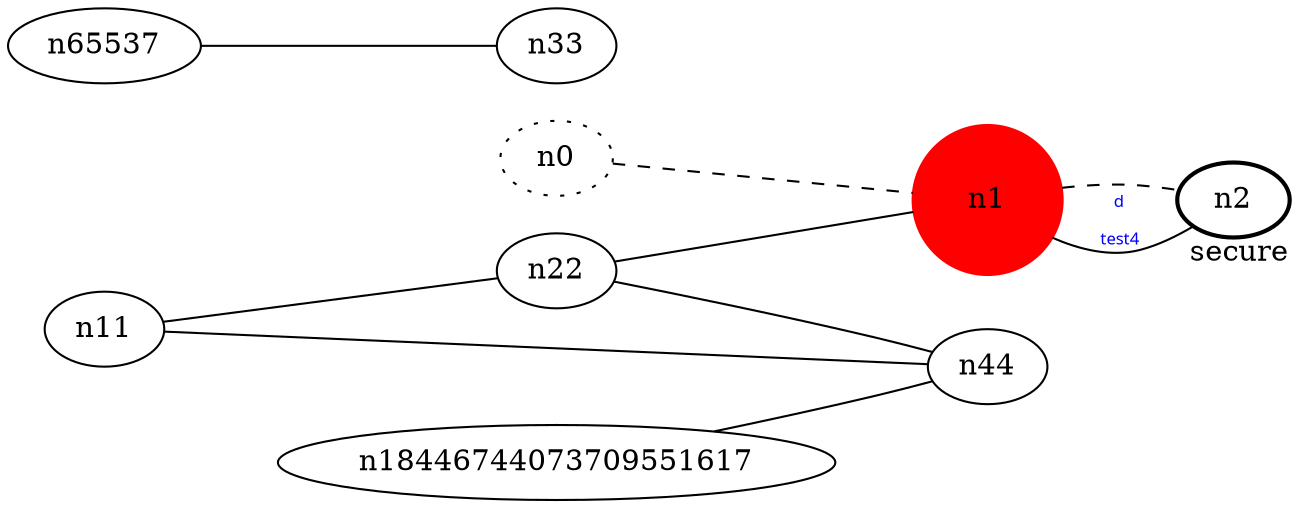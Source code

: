 graph test4 {
	rankdir=LR;
	fontcolor=blue; /* c0; c1; c0 -- c1 */
	n0 [style=dotted, fillcolor="#123456"]; // c2; c3; c2 -- c3
	n1 [height=1, width=1, color=red, style=filled];
	n2 [style=bold, xlabel="secure"];
	n0 -- n1 -- n2[style=dashed];
	n1 -- n2 [fontname="comic sans", label="d\n\l\G", fontcolor=blue, fontsize=8];
	n11 -- n22;
	n65537 -- n33;
	n11 -- n44;
	n22 -- n1;
	n22 -- n44;
	n18446744073709551617 -- n44;
}
